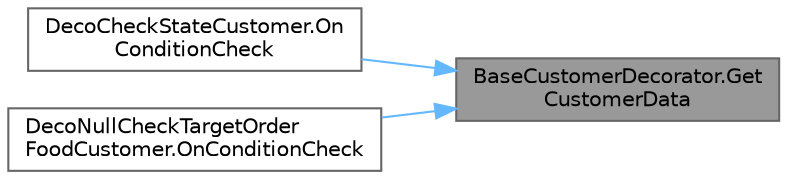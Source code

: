 digraph "BaseCustomerDecorator.GetCustomerData"
{
 // LATEX_PDF_SIZE
  bgcolor="transparent";
  edge [fontname=Helvetica,fontsize=10,labelfontname=Helvetica,labelfontsize=10];
  node [fontname=Helvetica,fontsize=10,shape=box,height=0.2,width=0.4];
  rankdir="RL";
  Node1 [id="Node000001",label="BaseCustomerDecorator.Get\lCustomerData",height=0.2,width=0.4,color="gray40", fillcolor="grey60", style="filled", fontcolor="black",tooltip=" "];
  Node1 -> Node2 [id="edge1_Node000001_Node000002",dir="back",color="steelblue1",style="solid",tooltip=" "];
  Node2 [id="Node000002",label="DecoCheckStateCustomer.On\lConditionCheck",height=0.2,width=0.4,color="grey40", fillcolor="white", style="filled",URL="$class_deco_check_state_customer.html#ae5d87584daf759affdf90fae49e89665",tooltip=" "];
  Node1 -> Node3 [id="edge2_Node000001_Node000003",dir="back",color="steelblue1",style="solid",tooltip=" "];
  Node3 [id="Node000003",label="DecoNullCheckTargetOrder\lFoodCustomer.OnConditionCheck",height=0.2,width=0.4,color="grey40", fillcolor="white", style="filled",URL="$class_deco_null_check_target_order_food_customer.html#a7cb2df300916b1f3c7fdc5c382135b02",tooltip=" "];
}
